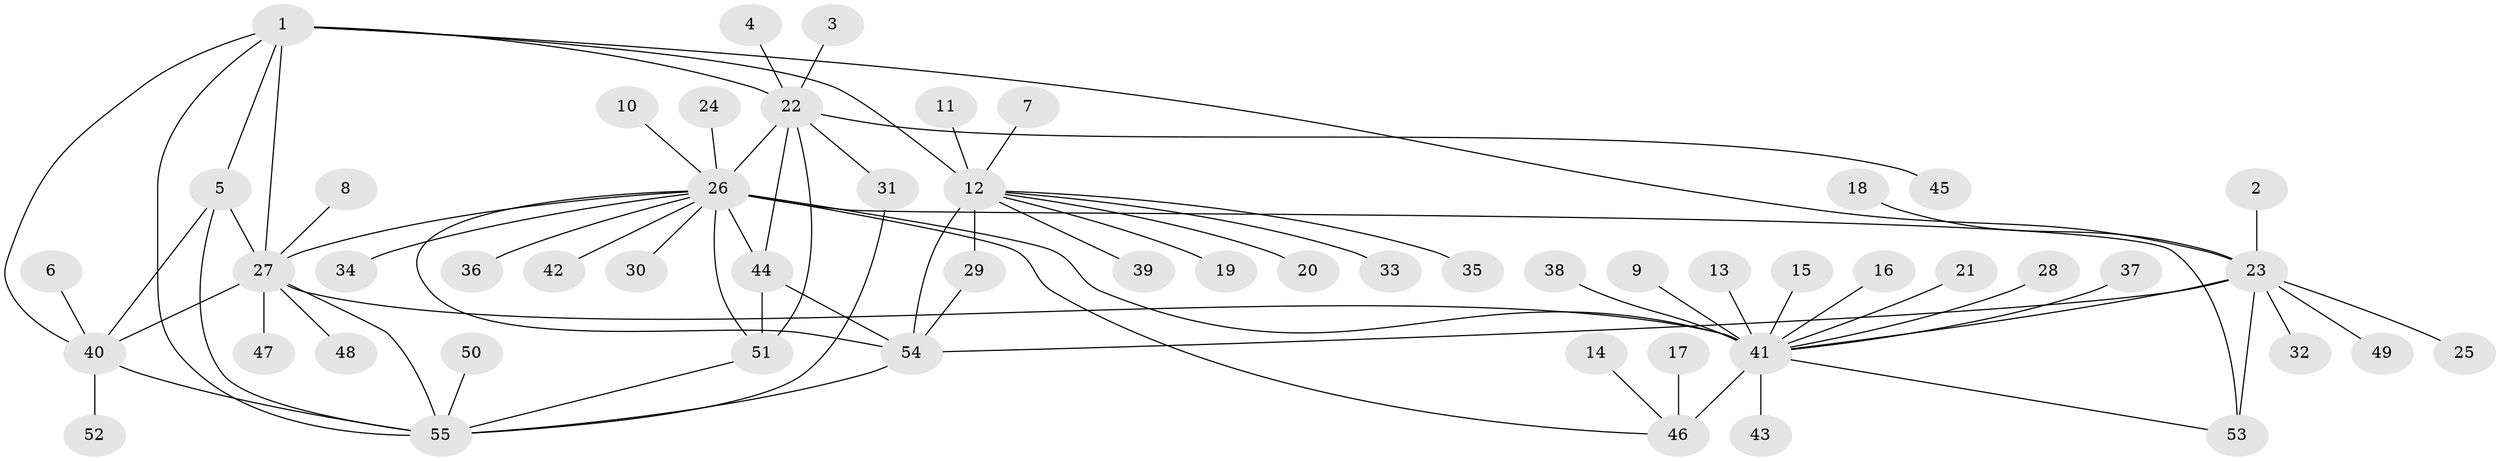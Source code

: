 // original degree distribution, {6: 0.03636363636363636, 8: 0.05454545454545454, 9: 0.02727272727272727, 7: 0.045454545454545456, 11: 0.01818181818181818, 5: 0.02727272727272727, 10: 0.01818181818181818, 13: 0.00909090909090909, 2: 0.14545454545454545, 1: 0.6181818181818182}
// Generated by graph-tools (version 1.1) at 2025/50/03/09/25 03:50:41]
// undirected, 55 vertices, 76 edges
graph export_dot {
graph [start="1"]
  node [color=gray90,style=filled];
  1;
  2;
  3;
  4;
  5;
  6;
  7;
  8;
  9;
  10;
  11;
  12;
  13;
  14;
  15;
  16;
  17;
  18;
  19;
  20;
  21;
  22;
  23;
  24;
  25;
  26;
  27;
  28;
  29;
  30;
  31;
  32;
  33;
  34;
  35;
  36;
  37;
  38;
  39;
  40;
  41;
  42;
  43;
  44;
  45;
  46;
  47;
  48;
  49;
  50;
  51;
  52;
  53;
  54;
  55;
  1 -- 5 [weight=1.0];
  1 -- 12 [weight=1.0];
  1 -- 22 [weight=1.0];
  1 -- 23 [weight=1.0];
  1 -- 27 [weight=1.0];
  1 -- 40 [weight=1.0];
  1 -- 55 [weight=1.0];
  2 -- 23 [weight=1.0];
  3 -- 22 [weight=1.0];
  4 -- 22 [weight=1.0];
  5 -- 27 [weight=1.0];
  5 -- 40 [weight=1.0];
  5 -- 55 [weight=1.0];
  6 -- 40 [weight=1.0];
  7 -- 12 [weight=1.0];
  8 -- 27 [weight=1.0];
  9 -- 41 [weight=1.0];
  10 -- 26 [weight=1.0];
  11 -- 12 [weight=1.0];
  12 -- 19 [weight=1.0];
  12 -- 20 [weight=1.0];
  12 -- 29 [weight=3.0];
  12 -- 33 [weight=1.0];
  12 -- 35 [weight=1.0];
  12 -- 39 [weight=1.0];
  12 -- 54 [weight=3.0];
  13 -- 41 [weight=1.0];
  14 -- 46 [weight=1.0];
  15 -- 41 [weight=1.0];
  16 -- 41 [weight=1.0];
  17 -- 46 [weight=1.0];
  18 -- 23 [weight=1.0];
  21 -- 41 [weight=1.0];
  22 -- 26 [weight=2.0];
  22 -- 31 [weight=1.0];
  22 -- 44 [weight=2.0];
  22 -- 45 [weight=1.0];
  22 -- 51 [weight=1.0];
  23 -- 25 [weight=1.0];
  23 -- 32 [weight=1.0];
  23 -- 41 [weight=2.0];
  23 -- 49 [weight=1.0];
  23 -- 53 [weight=4.0];
  23 -- 54 [weight=1.0];
  24 -- 26 [weight=1.0];
  26 -- 27 [weight=1.0];
  26 -- 30 [weight=1.0];
  26 -- 34 [weight=1.0];
  26 -- 36 [weight=1.0];
  26 -- 41 [weight=3.0];
  26 -- 42 [weight=1.0];
  26 -- 44 [weight=2.0];
  26 -- 46 [weight=2.0];
  26 -- 51 [weight=1.0];
  26 -- 53 [weight=1.0];
  26 -- 54 [weight=1.0];
  27 -- 40 [weight=1.0];
  27 -- 41 [weight=1.0];
  27 -- 47 [weight=1.0];
  27 -- 48 [weight=1.0];
  27 -- 55 [weight=1.0];
  28 -- 41 [weight=1.0];
  29 -- 54 [weight=1.0];
  31 -- 55 [weight=1.0];
  37 -- 41 [weight=1.0];
  38 -- 41 [weight=1.0];
  40 -- 52 [weight=1.0];
  40 -- 55 [weight=1.0];
  41 -- 43 [weight=1.0];
  41 -- 46 [weight=4.0];
  41 -- 53 [weight=2.0];
  44 -- 51 [weight=2.0];
  44 -- 54 [weight=1.0];
  50 -- 55 [weight=1.0];
  51 -- 55 [weight=1.0];
  54 -- 55 [weight=1.0];
}
